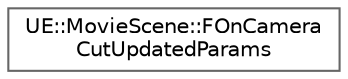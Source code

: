 digraph "Graphical Class Hierarchy"
{
 // INTERACTIVE_SVG=YES
 // LATEX_PDF_SIZE
  bgcolor="transparent";
  edge [fontname=Helvetica,fontsize=10,labelfontname=Helvetica,labelfontsize=10];
  node [fontname=Helvetica,fontsize=10,shape=box,height=0.2,width=0.4];
  rankdir="LR";
  Node0 [id="Node000000",label="UE::MovieScene::FOnCamera\lCutUpdatedParams",height=0.2,width=0.4,color="grey40", fillcolor="white", style="filled",URL="$d8/da1/structUE_1_1MovieScene_1_1FOnCameraCutUpdatedParams.html",tooltip="Parameter struct for notifying a playback client that a camera cut has happened."];
}
